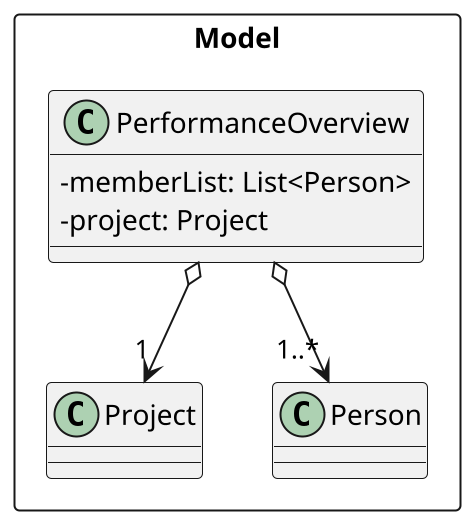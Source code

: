 @startuml
skinparam classAttributeIconSize 0

scale 2
Package Model <<Rectangle>> {
Class PerformanceOverview{
-memberList: List<Person>
-project: Project
}
Class Project{
}
Class Person{
}
}

PerformanceOverview o--> "1..*" Person
PerformanceOverview o--> "1" Project
@enduml